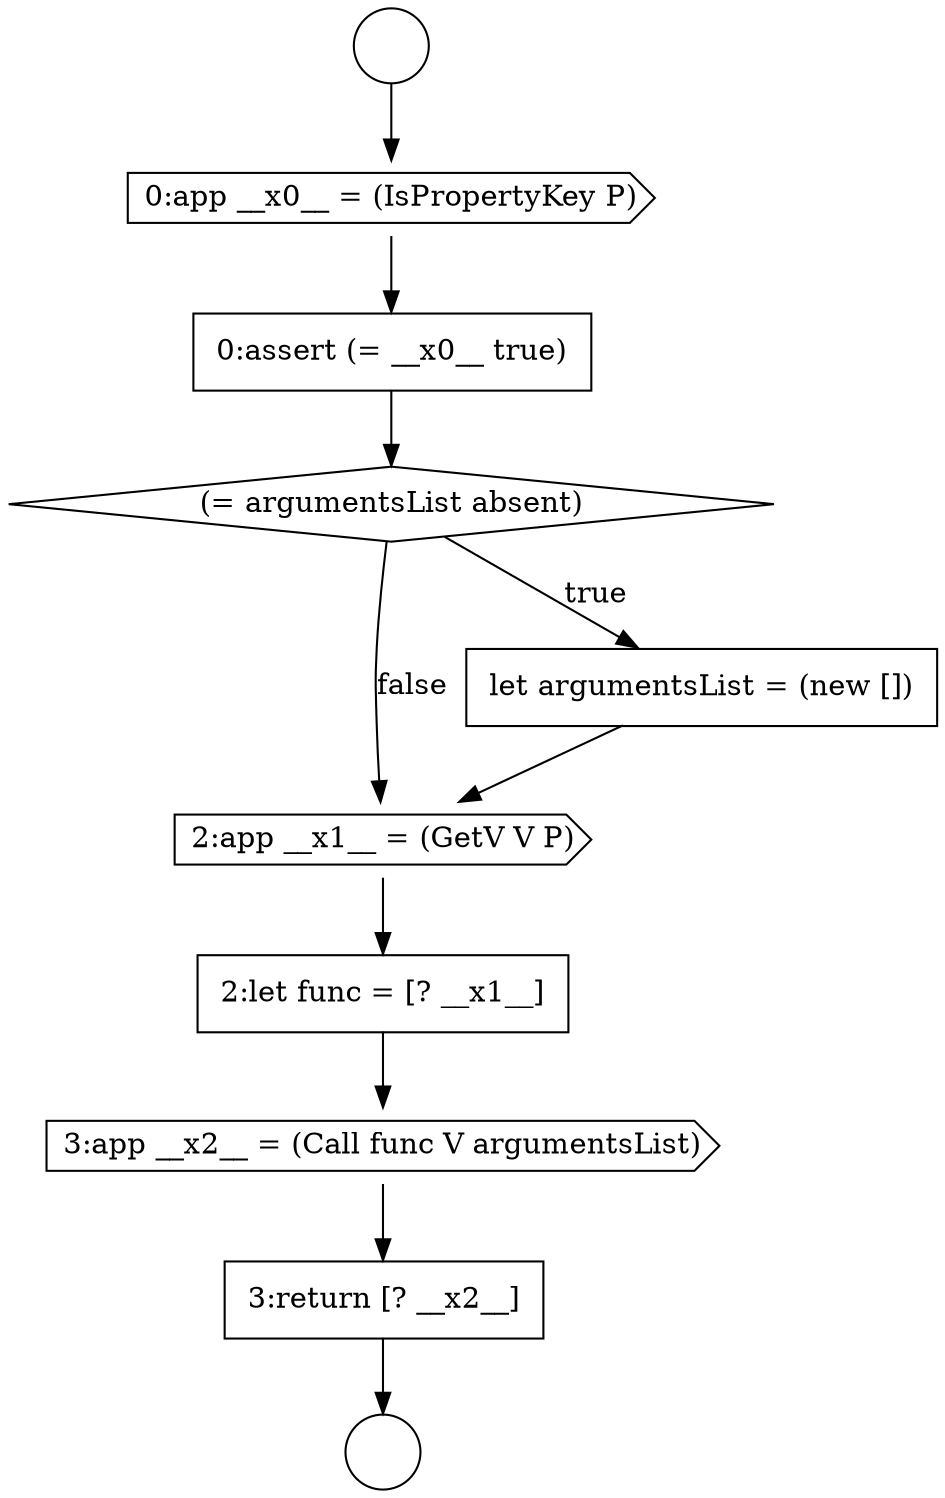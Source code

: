 digraph {
  node877 [shape=cds, label=<<font color="black">2:app __x1__ = (GetV V P)</font>> color="black" fillcolor="white" style=filled]
  node879 [shape=cds, label=<<font color="black">3:app __x2__ = (Call func V argumentsList)</font>> color="black" fillcolor="white" style=filled]
  node874 [shape=none, margin=0, label=<<font color="black">
    <table border="0" cellborder="1" cellspacing="0" cellpadding="10">
      <tr><td align="left">0:assert (= __x0__ true)</td></tr>
    </table>
  </font>> color="black" fillcolor="white" style=filled]
  node875 [shape=diamond, label=<<font color="black">(= argumentsList absent)</font>> color="black" fillcolor="white" style=filled]
  node880 [shape=none, margin=0, label=<<font color="black">
    <table border="0" cellborder="1" cellspacing="0" cellpadding="10">
      <tr><td align="left">3:return [? __x2__]</td></tr>
    </table>
  </font>> color="black" fillcolor="white" style=filled]
  node872 [shape=circle label=" " color="black" fillcolor="white" style=filled]
  node876 [shape=none, margin=0, label=<<font color="black">
    <table border="0" cellborder="1" cellspacing="0" cellpadding="10">
      <tr><td align="left">let argumentsList = (new [])</td></tr>
    </table>
  </font>> color="black" fillcolor="white" style=filled]
  node871 [shape=circle label=" " color="black" fillcolor="white" style=filled]
  node873 [shape=cds, label=<<font color="black">0:app __x0__ = (IsPropertyKey P)</font>> color="black" fillcolor="white" style=filled]
  node878 [shape=none, margin=0, label=<<font color="black">
    <table border="0" cellborder="1" cellspacing="0" cellpadding="10">
      <tr><td align="left">2:let func = [? __x1__]</td></tr>
    </table>
  </font>> color="black" fillcolor="white" style=filled]
  node875 -> node876 [label=<<font color="black">true</font>> color="black"]
  node875 -> node877 [label=<<font color="black">false</font>> color="black"]
  node873 -> node874 [ color="black"]
  node871 -> node873 [ color="black"]
  node878 -> node879 [ color="black"]
  node877 -> node878 [ color="black"]
  node879 -> node880 [ color="black"]
  node876 -> node877 [ color="black"]
  node874 -> node875 [ color="black"]
  node880 -> node872 [ color="black"]
}
